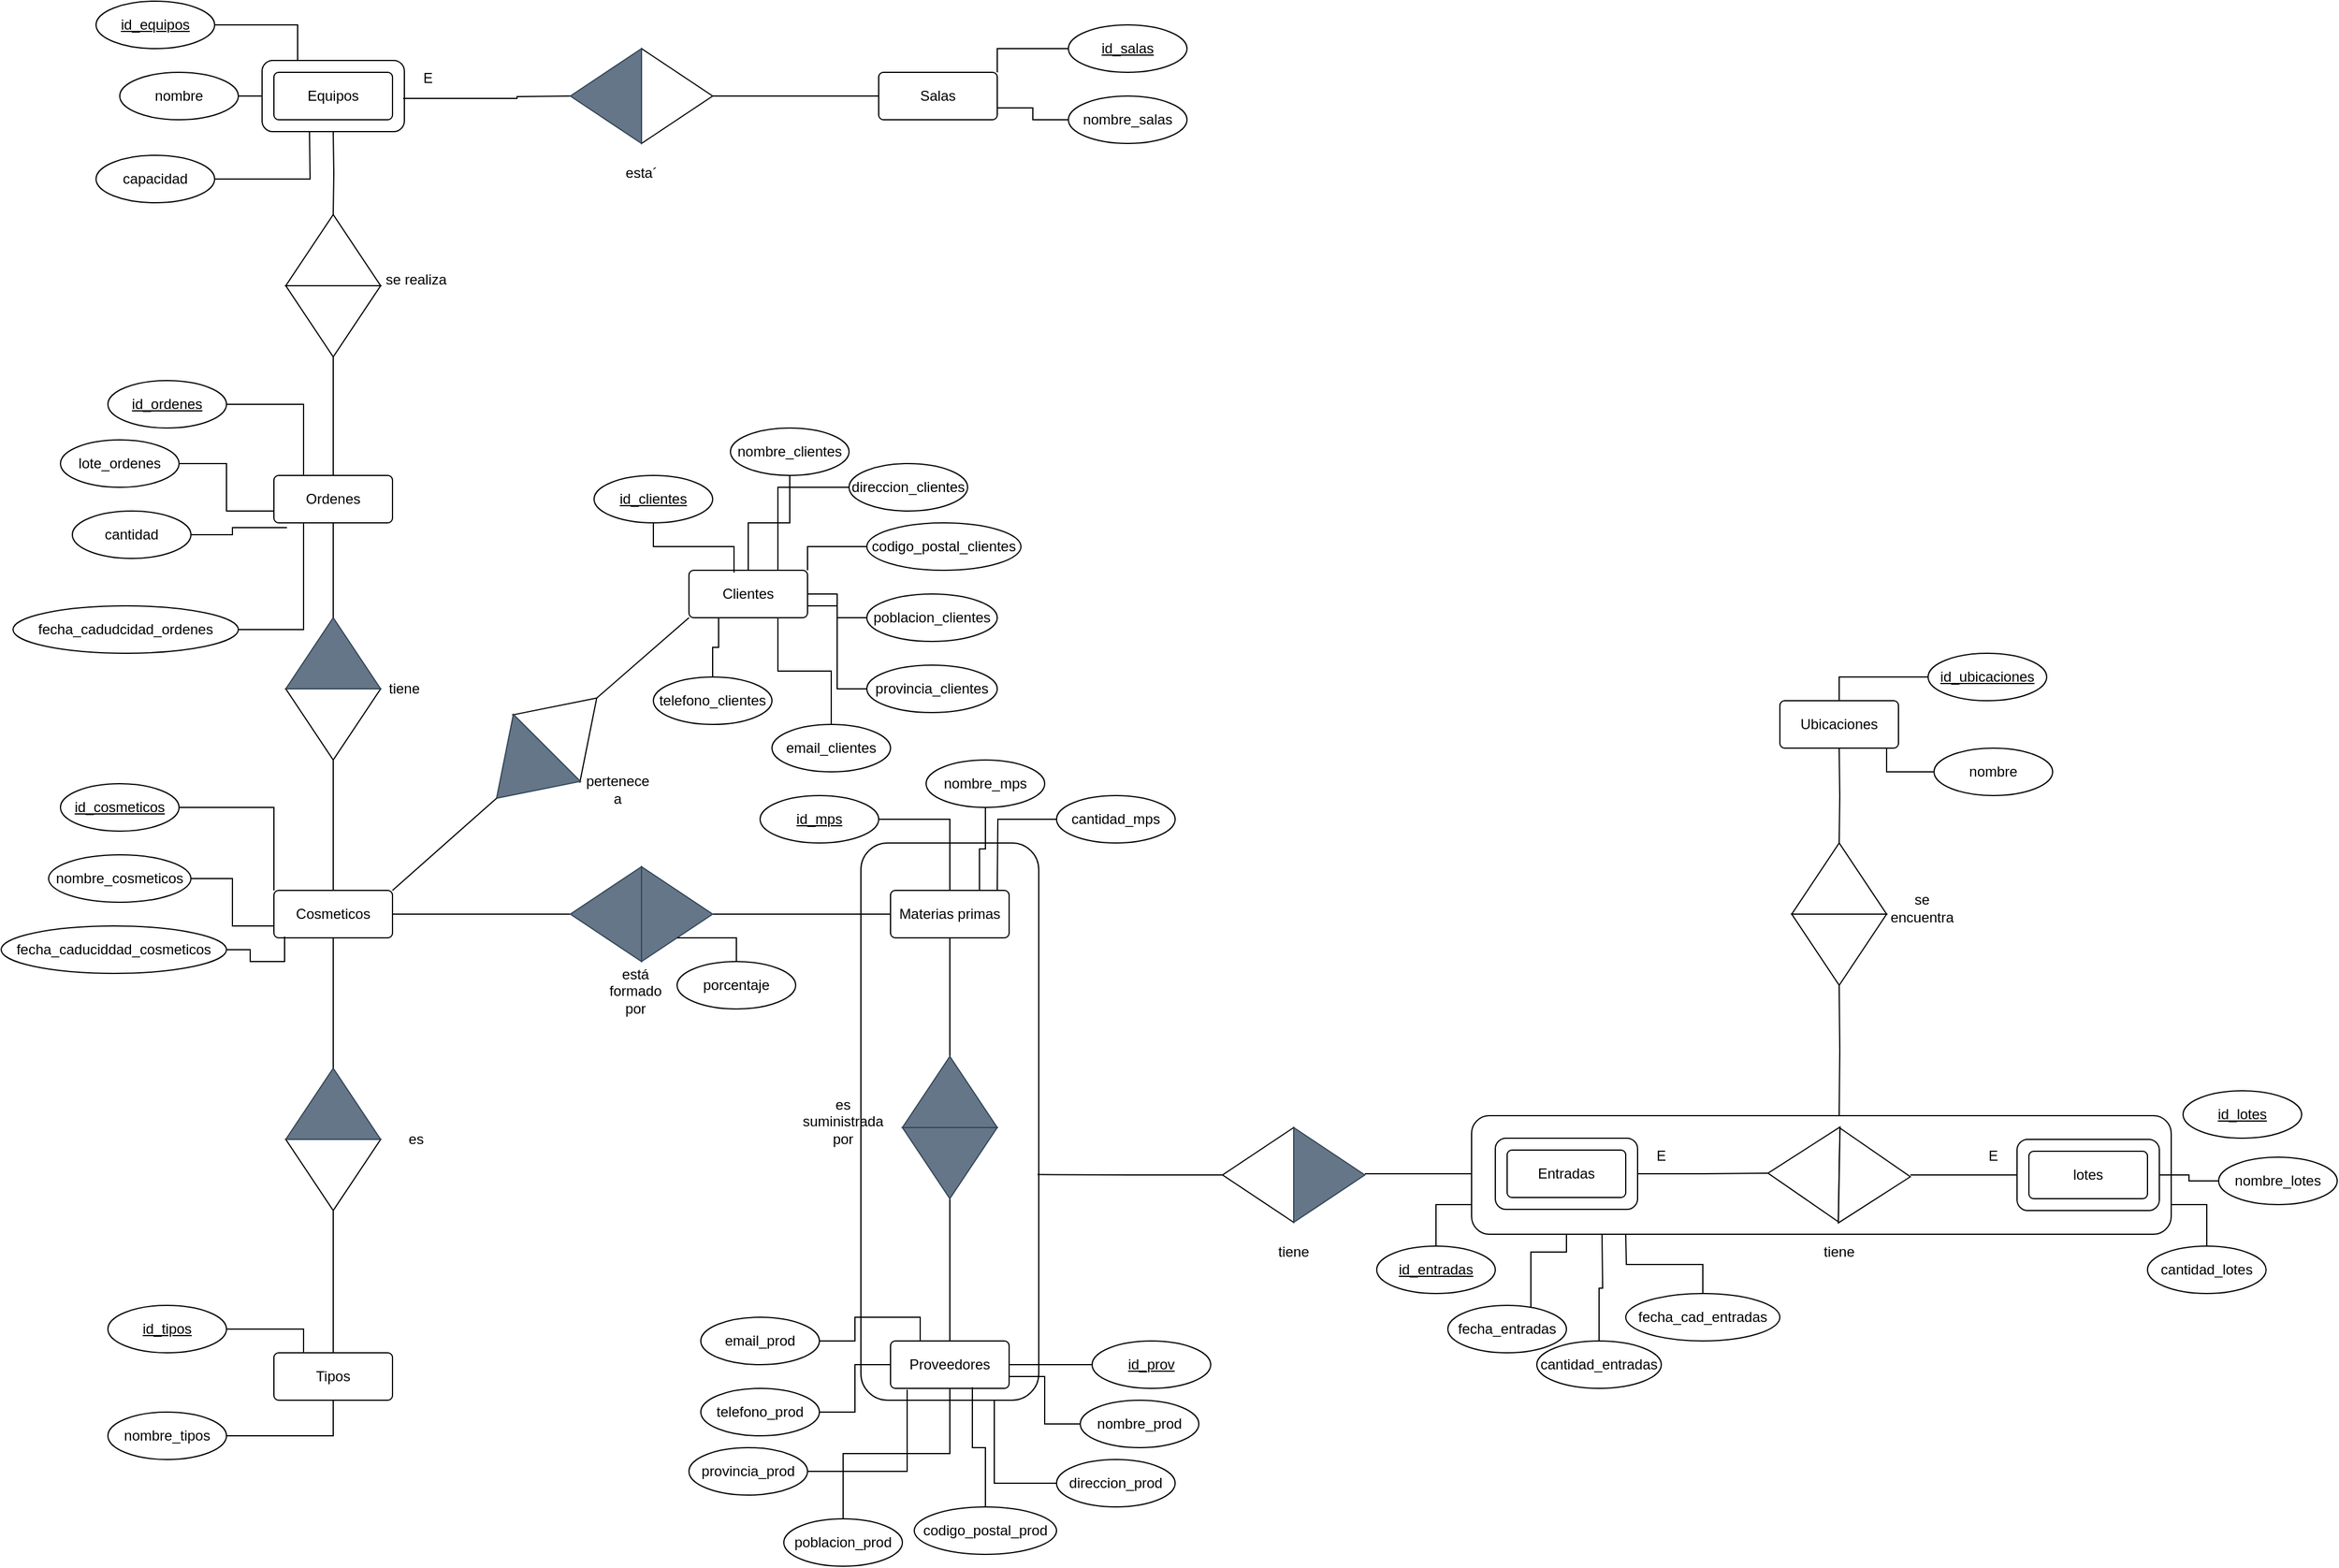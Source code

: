<mxfile version="24.7.17">
  <diagram id="R2lEEEUBdFMjLlhIrx00" name="Page-1">
    <mxGraphModel dx="2284" dy="885" grid="1" gridSize="10" guides="1" tooltips="1" connect="1" arrows="1" fold="1" page="1" pageScale="1" pageWidth="850" pageHeight="1100" math="0" shadow="0" extFonts="Permanent Marker^https://fonts.googleapis.com/css?family=Permanent+Marker">
      <root>
        <mxCell id="0" />
        <mxCell id="1" parent="0" />
        <mxCell id="3ugySKWVARxXquZ21m44-2" value="" style="rounded=1;whiteSpace=wrap;html=1;" vertex="1" parent="1">
          <mxGeometry x="1050" y="1650" width="590" height="100" as="geometry" />
        </mxCell>
        <mxCell id="kesevLrJEvGwYO-2a7wi-2" value="" style="rounded=1;whiteSpace=wrap;html=1;" parent="1" vertex="1">
          <mxGeometry x="1510" y="1670" width="120" height="60" as="geometry" />
        </mxCell>
        <mxCell id="kesevLrJEvGwYO-2a7wi-1" value="" style="rounded=1;whiteSpace=wrap;html=1;" parent="1" vertex="1">
          <mxGeometry x="1070" y="1669" width="120" height="60" as="geometry" />
        </mxCell>
        <mxCell id="6hhmFjWz-99Jrrq4Zya4-2" value="" style="rounded=1;whiteSpace=wrap;html=1;" parent="1" vertex="1">
          <mxGeometry x="30" y="760" width="120" height="60" as="geometry" />
        </mxCell>
        <mxCell id="2BBWS6zxAbQjIf1ggg0--36" value="" style="rounded=1;whiteSpace=wrap;html=1;rotation=90;" parent="1" vertex="1">
          <mxGeometry x="375" y="1580" width="470" height="150" as="geometry" />
        </mxCell>
        <mxCell id="GkTLFh9MGfN7TxAeOnmk-27" style="edgeStyle=orthogonalEdgeStyle;rounded=0;orthogonalLoop=1;jettySize=auto;html=1;entryX=1;entryY=0.5;entryDx=0;entryDy=0;endArrow=none;endFill=0;" parent="1" source="GkTLFh9MGfN7TxAeOnmk-2" target="GkTLFh9MGfN7TxAeOnmk-26" edge="1">
          <mxGeometry relative="1" as="geometry" />
        </mxCell>
        <mxCell id="2BBWS6zxAbQjIf1ggg0--40" value="" style="edgeStyle=orthogonalEdgeStyle;rounded=0;orthogonalLoop=1;jettySize=auto;html=1;entryX=1;entryY=0.5;entryDx=0;entryDy=0;endArrow=none;endFill=0;" parent="1" source="GkTLFh9MGfN7TxAeOnmk-2" target="GkTLFh9MGfN7TxAeOnmk-7" edge="1">
          <mxGeometry relative="1" as="geometry">
            <mxPoint x="480" y="1480" as="targetPoint" />
          </mxGeometry>
        </mxCell>
        <mxCell id="GkTLFh9MGfN7TxAeOnmk-2" value="Materias primas" style="rounded=1;arcSize=10;whiteSpace=wrap;html=1;align=center;" parent="1" vertex="1">
          <mxGeometry x="560" y="1460" width="100" height="40" as="geometry" />
        </mxCell>
        <mxCell id="GkTLFh9MGfN7TxAeOnmk-17" style="edgeStyle=orthogonalEdgeStyle;rounded=0;orthogonalLoop=1;jettySize=auto;html=1;endArrow=none;endFill=0;" parent="1" source="GkTLFh9MGfN7TxAeOnmk-3" edge="1">
          <mxGeometry relative="1" as="geometry">
            <mxPoint x="290" y="1480" as="targetPoint" />
          </mxGeometry>
        </mxCell>
        <mxCell id="GkTLFh9MGfN7TxAeOnmk-49" value="" style="edgeStyle=orthogonalEdgeStyle;rounded=0;orthogonalLoop=1;jettySize=auto;html=1;endArrow=none;endFill=0;" parent="1" source="GkTLFh9MGfN7TxAeOnmk-3" target="GkTLFh9MGfN7TxAeOnmk-45" edge="1">
          <mxGeometry relative="1" as="geometry" />
        </mxCell>
        <mxCell id="GkTLFh9MGfN7TxAeOnmk-3" value="Cosmeticos" style="rounded=1;arcSize=10;whiteSpace=wrap;html=1;align=center;" parent="1" vertex="1">
          <mxGeometry x="40" y="1460" width="100" height="40" as="geometry" />
        </mxCell>
        <mxCell id="GkTLFh9MGfN7TxAeOnmk-6" value="Tipos" style="rounded=1;arcSize=10;whiteSpace=wrap;html=1;align=center;" parent="1" vertex="1">
          <mxGeometry x="40" y="1850" width="100" height="40" as="geometry" />
        </mxCell>
        <mxCell id="GkTLFh9MGfN7TxAeOnmk-9" value="" style="group" parent="1" vertex="1" connectable="0">
          <mxGeometry x="290" y="1440" width="120" height="80" as="geometry" />
        </mxCell>
        <mxCell id="GkTLFh9MGfN7TxAeOnmk-7" value="" style="triangle;whiteSpace=wrap;html=1;fillColor=#647687;strokeColor=#314354;fontColor=#ffffff;" parent="GkTLFh9MGfN7TxAeOnmk-9" vertex="1">
          <mxGeometry x="60" width="60" height="80" as="geometry" />
        </mxCell>
        <mxCell id="GkTLFh9MGfN7TxAeOnmk-8" value="" style="triangle;whiteSpace=wrap;html=1;rotation=-180;fillColor=#647687;strokeColor=#314354;fontColor=#ffffff;" parent="GkTLFh9MGfN7TxAeOnmk-9" vertex="1">
          <mxGeometry width="60" height="80" as="geometry" />
        </mxCell>
        <mxCell id="GkTLFh9MGfN7TxAeOnmk-11" value="" style="group;rotation=90;" parent="1" vertex="1" connectable="0">
          <mxGeometry x="30" y="1630" width="120" height="80" as="geometry" />
        </mxCell>
        <mxCell id="GkTLFh9MGfN7TxAeOnmk-12" value="" style="triangle;whiteSpace=wrap;html=1;rotation=90;" parent="GkTLFh9MGfN7TxAeOnmk-11" vertex="1">
          <mxGeometry x="30" y="30" width="60" height="80" as="geometry" />
        </mxCell>
        <mxCell id="GkTLFh9MGfN7TxAeOnmk-13" value="" style="triangle;whiteSpace=wrap;html=1;rotation=-90;fillColor=#647687;fontColor=#ffffff;strokeColor=#314354;" parent="GkTLFh9MGfN7TxAeOnmk-11" vertex="1">
          <mxGeometry x="30" y="-30" width="60" height="80" as="geometry" />
        </mxCell>
        <mxCell id="GkTLFh9MGfN7TxAeOnmk-15" style="edgeStyle=orthogonalEdgeStyle;rounded=0;orthogonalLoop=1;jettySize=auto;html=1;entryX=0.5;entryY=0;entryDx=0;entryDy=0;endArrow=none;endFill=0;" parent="1" source="GkTLFh9MGfN7TxAeOnmk-12" target="GkTLFh9MGfN7TxAeOnmk-6" edge="1">
          <mxGeometry relative="1" as="geometry" />
        </mxCell>
        <mxCell id="GkTLFh9MGfN7TxAeOnmk-16" style="edgeStyle=orthogonalEdgeStyle;rounded=0;orthogonalLoop=1;jettySize=auto;html=1;entryX=0.5;entryY=1;entryDx=0;entryDy=0;endArrow=none;endFill=0;" parent="1" source="GkTLFh9MGfN7TxAeOnmk-13" target="GkTLFh9MGfN7TxAeOnmk-3" edge="1">
          <mxGeometry relative="1" as="geometry" />
        </mxCell>
        <mxCell id="6hhmFjWz-99Jrrq4Zya4-8" style="edgeStyle=orthogonalEdgeStyle;rounded=0;orthogonalLoop=1;jettySize=auto;html=1;entryX=0.5;entryY=1;entryDx=0;entryDy=0;endArrow=none;endFill=0;" parent="1" source="GkTLFh9MGfN7TxAeOnmk-19" target="GkTLFh9MGfN7TxAeOnmk-7" edge="1">
          <mxGeometry relative="1" as="geometry" />
        </mxCell>
        <mxCell id="GkTLFh9MGfN7TxAeOnmk-19" value="porcentaje" style="ellipse;whiteSpace=wrap;html=1;align=center;fontStyle=0;" parent="1" vertex="1">
          <mxGeometry x="380" y="1520" width="100" height="40" as="geometry" />
        </mxCell>
        <mxCell id="GkTLFh9MGfN7TxAeOnmk-28" style="edgeStyle=orthogonalEdgeStyle;rounded=0;orthogonalLoop=1;jettySize=auto;html=1;endArrow=none;endFill=0;" parent="1" source="GkTLFh9MGfN7TxAeOnmk-23" edge="1">
          <mxGeometry relative="1" as="geometry">
            <mxPoint x="610" y="1720" as="targetPoint" />
          </mxGeometry>
        </mxCell>
        <mxCell id="GkTLFh9MGfN7TxAeOnmk-23" value="Proveedores" style="rounded=1;arcSize=10;whiteSpace=wrap;html=1;align=center;" parent="1" vertex="1">
          <mxGeometry x="560" y="1840" width="100" height="40" as="geometry" />
        </mxCell>
        <mxCell id="GkTLFh9MGfN7TxAeOnmk-24" value="" style="group;rotation=90;" parent="1" vertex="1" connectable="0">
          <mxGeometry x="550" y="1620" width="140" height="80" as="geometry" />
        </mxCell>
        <mxCell id="GkTLFh9MGfN7TxAeOnmk-25" value="" style="triangle;whiteSpace=wrap;html=1;rotation=90;fillColor=#647687;fontColor=#ffffff;strokeColor=#314354;" parent="GkTLFh9MGfN7TxAeOnmk-24" vertex="1">
          <mxGeometry x="30" y="30" width="60" height="80" as="geometry" />
        </mxCell>
        <mxCell id="GkTLFh9MGfN7TxAeOnmk-26" value="" style="triangle;whiteSpace=wrap;html=1;rotation=-90;fillColor=#647687;fontColor=#ffffff;strokeColor=#314354;" parent="GkTLFh9MGfN7TxAeOnmk-24" vertex="1">
          <mxGeometry x="30" y="-30" width="60" height="80" as="geometry" />
        </mxCell>
        <mxCell id="GkTLFh9MGfN7TxAeOnmk-44" value="" style="group;rotation=90;" parent="1" vertex="1" connectable="0">
          <mxGeometry x="30" y="1250" width="120" height="80" as="geometry" />
        </mxCell>
        <mxCell id="GkTLFh9MGfN7TxAeOnmk-45" value="" style="triangle;whiteSpace=wrap;html=1;rotation=90;" parent="GkTLFh9MGfN7TxAeOnmk-44" vertex="1">
          <mxGeometry x="30" y="30" width="60" height="80" as="geometry" />
        </mxCell>
        <mxCell id="GkTLFh9MGfN7TxAeOnmk-46" value="" style="triangle;whiteSpace=wrap;html=1;rotation=-90;fillColor=#647687;strokeColor=#314354;fontColor=#ffffff;" parent="GkTLFh9MGfN7TxAeOnmk-44" vertex="1">
          <mxGeometry x="30" y="-30" width="60" height="80" as="geometry" />
        </mxCell>
        <mxCell id="GkTLFh9MGfN7TxAeOnmk-47" value="" style="edgeStyle=orthogonalEdgeStyle;rounded=0;orthogonalLoop=1;jettySize=auto;html=1;endArrow=none;endFill=0;" parent="1" source="GkTLFh9MGfN7TxAeOnmk-48" target="GkTLFh9MGfN7TxAeOnmk-46" edge="1">
          <mxGeometry relative="1" as="geometry" />
        </mxCell>
        <mxCell id="GkTLFh9MGfN7TxAeOnmk-60" value="" style="edgeStyle=orthogonalEdgeStyle;rounded=0;orthogonalLoop=1;jettySize=auto;html=1;endArrow=none;endFill=0;" parent="1" source="GkTLFh9MGfN7TxAeOnmk-48" target="GkTLFh9MGfN7TxAeOnmk-56" edge="1">
          <mxGeometry relative="1" as="geometry" />
        </mxCell>
        <mxCell id="GkTLFh9MGfN7TxAeOnmk-48" value="Ordenes" style="rounded=1;arcSize=10;whiteSpace=wrap;html=1;align=center;" parent="1" vertex="1">
          <mxGeometry x="40" y="1110" width="100" height="40" as="geometry" />
        </mxCell>
        <mxCell id="GkTLFh9MGfN7TxAeOnmk-55" value="" style="group;rotation=90;" parent="1" vertex="1" connectable="0">
          <mxGeometry x="30" y="910" width="120" height="80" as="geometry" />
        </mxCell>
        <mxCell id="GkTLFh9MGfN7TxAeOnmk-56" value="" style="triangle;whiteSpace=wrap;html=1;rotation=90;" parent="GkTLFh9MGfN7TxAeOnmk-55" vertex="1">
          <mxGeometry x="30" y="30" width="60" height="80" as="geometry" />
        </mxCell>
        <mxCell id="GkTLFh9MGfN7TxAeOnmk-57" value="" style="triangle;whiteSpace=wrap;html=1;rotation=-90;" parent="GkTLFh9MGfN7TxAeOnmk-55" vertex="1">
          <mxGeometry x="30" y="-30" width="60" height="80" as="geometry" />
        </mxCell>
        <mxCell id="GkTLFh9MGfN7TxAeOnmk-58" value="" style="edgeStyle=orthogonalEdgeStyle;rounded=0;orthogonalLoop=1;jettySize=auto;html=1;endArrow=none;endFill=0;" parent="1" target="GkTLFh9MGfN7TxAeOnmk-57" edge="1">
          <mxGeometry relative="1" as="geometry">
            <mxPoint x="90" y="820" as="sourcePoint" />
          </mxGeometry>
        </mxCell>
        <mxCell id="GkTLFh9MGfN7TxAeOnmk-59" value="Equipos" style="rounded=1;arcSize=10;whiteSpace=wrap;html=1;align=center;" parent="1" vertex="1">
          <mxGeometry x="40" y="770" width="100" height="40" as="geometry" />
        </mxCell>
        <mxCell id="GkTLFh9MGfN7TxAeOnmk-63" style="edgeStyle=orthogonalEdgeStyle;rounded=0;orthogonalLoop=1;jettySize=auto;html=1;endArrow=none;endFill=0;exitX=0.15;exitY=1.067;exitDx=0;exitDy=0;exitPerimeter=0;" parent="1" source="6hhmFjWz-99Jrrq4Zya4-4" edge="1">
          <mxGeometry relative="1" as="geometry">
            <mxPoint x="290" y="790" as="targetPoint" />
            <mxPoint x="140" y="790" as="sourcePoint" />
          </mxGeometry>
        </mxCell>
        <mxCell id="GkTLFh9MGfN7TxAeOnmk-64" value="" style="group;" parent="1" vertex="1" connectable="0">
          <mxGeometry x="290" y="750" width="120" height="80" as="geometry" />
        </mxCell>
        <mxCell id="GkTLFh9MGfN7TxAeOnmk-65" value="" style="triangle;whiteSpace=wrap;html=1;" parent="GkTLFh9MGfN7TxAeOnmk-64" vertex="1">
          <mxGeometry x="60" width="60" height="80" as="geometry" />
        </mxCell>
        <mxCell id="GkTLFh9MGfN7TxAeOnmk-66" value="" style="triangle;whiteSpace=wrap;html=1;rotation=-180;fillColor=#647687;strokeColor=#314354;fontColor=#ffffff;" parent="GkTLFh9MGfN7TxAeOnmk-64" vertex="1">
          <mxGeometry width="60" height="80" as="geometry" />
        </mxCell>
        <mxCell id="GkTLFh9MGfN7TxAeOnmk-67" style="edgeStyle=orthogonalEdgeStyle;rounded=0;orthogonalLoop=1;jettySize=auto;html=1;entryX=0;entryY=0.5;entryDx=0;entryDy=0;endArrow=none;endFill=0;" parent="1" source="GkTLFh9MGfN7TxAeOnmk-65" edge="1">
          <mxGeometry relative="1" as="geometry">
            <mxPoint x="560" y="790" as="targetPoint" />
          </mxGeometry>
        </mxCell>
        <mxCell id="GkTLFh9MGfN7TxAeOnmk-68" value="Salas" style="rounded=1;arcSize=10;whiteSpace=wrap;html=1;align=center;" parent="1" vertex="1">
          <mxGeometry x="550" y="770" width="100" height="40" as="geometry" />
        </mxCell>
        <mxCell id="fiOfgjRnVxK1CXLO4UrZ-97" style="edgeStyle=orthogonalEdgeStyle;rounded=0;orthogonalLoop=1;jettySize=auto;html=1;entryX=1;entryY=0;entryDx=0;entryDy=0;endArrow=none;endFill=0;" parent="1" source="fiOfgjRnVxK1CXLO4UrZ-2" target="GkTLFh9MGfN7TxAeOnmk-68" edge="1">
          <mxGeometry relative="1" as="geometry" />
        </mxCell>
        <mxCell id="fiOfgjRnVxK1CXLO4UrZ-2" value="id_salas" style="ellipse;whiteSpace=wrap;html=1;align=center;fontStyle=4;" parent="1" vertex="1">
          <mxGeometry x="710" y="730" width="100" height="40" as="geometry" />
        </mxCell>
        <mxCell id="6hhmFjWz-99Jrrq4Zya4-1" style="edgeStyle=orthogonalEdgeStyle;rounded=0;orthogonalLoop=1;jettySize=auto;html=1;entryX=1;entryY=0.75;entryDx=0;entryDy=0;endArrow=none;endFill=0;" parent="1" source="fiOfgjRnVxK1CXLO4UrZ-3" target="GkTLFh9MGfN7TxAeOnmk-68" edge="1">
          <mxGeometry relative="1" as="geometry" />
        </mxCell>
        <mxCell id="fiOfgjRnVxK1CXLO4UrZ-3" value="nombre_salas" style="ellipse;whiteSpace=wrap;html=1;align=center;" parent="1" vertex="1">
          <mxGeometry x="710" y="790" width="100" height="40" as="geometry" />
        </mxCell>
        <mxCell id="fiOfgjRnVxK1CXLO4UrZ-96" style="edgeStyle=orthogonalEdgeStyle;rounded=0;orthogonalLoop=1;jettySize=auto;html=1;entryX=0.25;entryY=0;entryDx=0;entryDy=0;endArrow=none;endFill=0;" parent="1" source="fiOfgjRnVxK1CXLO4UrZ-4" target="6hhmFjWz-99Jrrq4Zya4-2" edge="1">
          <mxGeometry relative="1" as="geometry" />
        </mxCell>
        <mxCell id="fiOfgjRnVxK1CXLO4UrZ-4" value="id_equipos" style="ellipse;whiteSpace=wrap;html=1;align=center;fontStyle=4;" parent="1" vertex="1">
          <mxGeometry x="-110" y="710" width="100" height="40" as="geometry" />
        </mxCell>
        <mxCell id="fiOfgjRnVxK1CXLO4UrZ-95" style="edgeStyle=orthogonalEdgeStyle;rounded=0;orthogonalLoop=1;jettySize=auto;html=1;endArrow=none;endFill=0;" parent="1" source="fiOfgjRnVxK1CXLO4UrZ-5" edge="1">
          <mxGeometry relative="1" as="geometry">
            <mxPoint x="30" y="790" as="targetPoint" />
          </mxGeometry>
        </mxCell>
        <mxCell id="fiOfgjRnVxK1CXLO4UrZ-5" value="nombre" style="ellipse;whiteSpace=wrap;html=1;align=center;" parent="1" vertex="1">
          <mxGeometry x="-90" y="770" width="100" height="40" as="geometry" />
        </mxCell>
        <mxCell id="fiOfgjRnVxK1CXLO4UrZ-6" value="capacidad" style="ellipse;whiteSpace=wrap;html=1;align=center;" parent="1" vertex="1">
          <mxGeometry x="-110" y="840" width="100" height="40" as="geometry" />
        </mxCell>
        <mxCell id="fiOfgjRnVxK1CXLO4UrZ-93" style="edgeStyle=orthogonalEdgeStyle;rounded=0;orthogonalLoop=1;jettySize=auto;html=1;entryX=0.25;entryY=0;entryDx=0;entryDy=0;endArrow=none;endFill=0;" parent="1" source="fiOfgjRnVxK1CXLO4UrZ-9" target="GkTLFh9MGfN7TxAeOnmk-48" edge="1">
          <mxGeometry relative="1" as="geometry" />
        </mxCell>
        <mxCell id="fiOfgjRnVxK1CXLO4UrZ-9" value="id_ordenes" style="ellipse;whiteSpace=wrap;html=1;align=center;fontStyle=4;" parent="1" vertex="1">
          <mxGeometry x="-100" y="1030" width="100" height="40" as="geometry" />
        </mxCell>
        <mxCell id="fiOfgjRnVxK1CXLO4UrZ-92" style="edgeStyle=orthogonalEdgeStyle;rounded=0;orthogonalLoop=1;jettySize=auto;html=1;entryX=0;entryY=0.75;entryDx=0;entryDy=0;endArrow=none;endFill=0;" parent="1" source="fiOfgjRnVxK1CXLO4UrZ-10" target="GkTLFh9MGfN7TxAeOnmk-48" edge="1">
          <mxGeometry relative="1" as="geometry" />
        </mxCell>
        <mxCell id="fiOfgjRnVxK1CXLO4UrZ-10" value="lote_ordenes" style="ellipse;whiteSpace=wrap;html=1;align=center;" parent="1" vertex="1">
          <mxGeometry x="-140" y="1080" width="100" height="40" as="geometry" />
        </mxCell>
        <mxCell id="fiOfgjRnVxK1CXLO4UrZ-11" value="cantidad" style="ellipse;whiteSpace=wrap;html=1;align=center;" parent="1" vertex="1">
          <mxGeometry x="-130" y="1140" width="100" height="40" as="geometry" />
        </mxCell>
        <mxCell id="fiOfgjRnVxK1CXLO4UrZ-90" style="edgeStyle=orthogonalEdgeStyle;rounded=0;orthogonalLoop=1;jettySize=auto;html=1;entryX=0.25;entryY=1;entryDx=0;entryDy=0;endArrow=none;endFill=0;" parent="1" source="fiOfgjRnVxK1CXLO4UrZ-12" target="GkTLFh9MGfN7TxAeOnmk-48" edge="1">
          <mxGeometry relative="1" as="geometry" />
        </mxCell>
        <mxCell id="fiOfgjRnVxK1CXLO4UrZ-12" value="fecha_cadudcidad_ordenes" style="ellipse;whiteSpace=wrap;html=1;align=center;" parent="1" vertex="1">
          <mxGeometry x="-180" y="1220" width="190" height="40" as="geometry" />
        </mxCell>
        <mxCell id="fiOfgjRnVxK1CXLO4UrZ-38" style="edgeStyle=orthogonalEdgeStyle;rounded=0;orthogonalLoop=1;jettySize=auto;html=1;entryX=0;entryY=0;entryDx=0;entryDy=0;endArrow=none;endFill=0;" parent="1" source="fiOfgjRnVxK1CXLO4UrZ-13" target="GkTLFh9MGfN7TxAeOnmk-3" edge="1">
          <mxGeometry relative="1" as="geometry" />
        </mxCell>
        <mxCell id="fiOfgjRnVxK1CXLO4UrZ-13" value="id_cosmeticos" style="ellipse;whiteSpace=wrap;html=1;align=center;fontStyle=4;" parent="1" vertex="1">
          <mxGeometry x="-140" y="1370" width="100" height="40" as="geometry" />
        </mxCell>
        <mxCell id="fiOfgjRnVxK1CXLO4UrZ-37" style="edgeStyle=orthogonalEdgeStyle;rounded=0;orthogonalLoop=1;jettySize=auto;html=1;entryX=0;entryY=0.75;entryDx=0;entryDy=0;endArrow=none;endFill=0;" parent="1" source="fiOfgjRnVxK1CXLO4UrZ-14" target="GkTLFh9MGfN7TxAeOnmk-3" edge="1">
          <mxGeometry relative="1" as="geometry" />
        </mxCell>
        <mxCell id="fiOfgjRnVxK1CXLO4UrZ-14" value="nombre_cosmeticos" style="ellipse;whiteSpace=wrap;html=1;align=center;" parent="1" vertex="1">
          <mxGeometry x="-150" y="1430" width="120" height="40" as="geometry" />
        </mxCell>
        <mxCell id="fiOfgjRnVxK1CXLO4UrZ-15" value="fecha_caduciddad_cosmeticos" style="ellipse;whiteSpace=wrap;html=1;align=center;" parent="1" vertex="1">
          <mxGeometry x="-190" y="1490" width="190" height="40" as="geometry" />
        </mxCell>
        <mxCell id="fiOfgjRnVxK1CXLO4UrZ-44" style="edgeStyle=orthogonalEdgeStyle;rounded=0;orthogonalLoop=1;jettySize=auto;html=1;entryX=0.25;entryY=0;entryDx=0;entryDy=0;endArrow=none;endFill=0;" parent="1" source="fiOfgjRnVxK1CXLO4UrZ-17" target="GkTLFh9MGfN7TxAeOnmk-6" edge="1">
          <mxGeometry relative="1" as="geometry" />
        </mxCell>
        <mxCell id="fiOfgjRnVxK1CXLO4UrZ-17" value="id_tipos" style="ellipse;whiteSpace=wrap;html=1;align=center;fontStyle=4;" parent="1" vertex="1">
          <mxGeometry x="-100" y="1810" width="100" height="40" as="geometry" />
        </mxCell>
        <mxCell id="fiOfgjRnVxK1CXLO4UrZ-43" style="edgeStyle=orthogonalEdgeStyle;rounded=0;orthogonalLoop=1;jettySize=auto;html=1;entryX=0.5;entryY=1;entryDx=0;entryDy=0;endArrow=none;endFill=0;" parent="1" source="fiOfgjRnVxK1CXLO4UrZ-18" target="GkTLFh9MGfN7TxAeOnmk-6" edge="1">
          <mxGeometry relative="1" as="geometry" />
        </mxCell>
        <mxCell id="fiOfgjRnVxK1CXLO4UrZ-18" value="nombre_tipos" style="ellipse;whiteSpace=wrap;html=1;align=center;" parent="1" vertex="1">
          <mxGeometry x="-100" y="1900" width="100" height="40" as="geometry" />
        </mxCell>
        <mxCell id="fiOfgjRnVxK1CXLO4UrZ-19" value="Clientes" style="rounded=1;arcSize=10;whiteSpace=wrap;html=1;align=center;" parent="1" vertex="1">
          <mxGeometry x="390" y="1190" width="100" height="40" as="geometry" />
        </mxCell>
        <mxCell id="fiOfgjRnVxK1CXLO4UrZ-20" value="" style="group;rotation=-45;" parent="1" vertex="1" connectable="0">
          <mxGeometry x="210" y="1300" width="120" height="80" as="geometry" />
        </mxCell>
        <mxCell id="fiOfgjRnVxK1CXLO4UrZ-21" value="" style="triangle;whiteSpace=wrap;html=1;rotation=-45;" parent="fiOfgjRnVxK1CXLO4UrZ-20" vertex="1">
          <mxGeometry x="51" y="-21" width="60" height="80" as="geometry" />
        </mxCell>
        <mxCell id="fiOfgjRnVxK1CXLO4UrZ-22" value="" style="triangle;whiteSpace=wrap;html=1;rotation=-225;fillColor=#647687;fontColor=#ffffff;strokeColor=#314354;" parent="fiOfgjRnVxK1CXLO4UrZ-20" vertex="1">
          <mxGeometry x="9" y="21" width="60" height="80" as="geometry" />
        </mxCell>
        <mxCell id="fiOfgjRnVxK1CXLO4UrZ-24" value="" style="endArrow=none;html=1;rounded=0;entryX=1;entryY=0.5;entryDx=0;entryDy=0;" parent="1" target="fiOfgjRnVxK1CXLO4UrZ-22" edge="1">
          <mxGeometry width="50" height="50" relative="1" as="geometry">
            <mxPoint x="140" y="1460" as="sourcePoint" />
            <mxPoint x="190" y="1410" as="targetPoint" />
          </mxGeometry>
        </mxCell>
        <mxCell id="fiOfgjRnVxK1CXLO4UrZ-25" value="" style="endArrow=none;html=1;rounded=0;endSize=7;startSize=7;entryX=0;entryY=1;entryDx=0;entryDy=0;exitX=1;exitY=0.5;exitDx=0;exitDy=0;" parent="1" source="fiOfgjRnVxK1CXLO4UrZ-21" target="fiOfgjRnVxK1CXLO4UrZ-19" edge="1">
          <mxGeometry width="50" height="50" relative="1" as="geometry">
            <mxPoint x="290" y="1320" as="sourcePoint" />
            <mxPoint x="350" y="1260" as="targetPoint" />
          </mxGeometry>
        </mxCell>
        <mxCell id="fiOfgjRnVxK1CXLO4UrZ-26" value="id_clientes" style="ellipse;whiteSpace=wrap;html=1;align=center;fontStyle=4;" parent="1" vertex="1">
          <mxGeometry x="310" y="1110" width="100" height="40" as="geometry" />
        </mxCell>
        <mxCell id="fiOfgjRnVxK1CXLO4UrZ-88" style="edgeStyle=orthogonalEdgeStyle;rounded=0;orthogonalLoop=1;jettySize=auto;html=1;entryX=0.5;entryY=0;entryDx=0;entryDy=0;endArrow=none;endFill=0;" parent="1" source="fiOfgjRnVxK1CXLO4UrZ-27" target="fiOfgjRnVxK1CXLO4UrZ-19" edge="1">
          <mxGeometry relative="1" as="geometry" />
        </mxCell>
        <mxCell id="fiOfgjRnVxK1CXLO4UrZ-27" value="nombre_clientes" style="ellipse;whiteSpace=wrap;html=1;align=center;" parent="1" vertex="1">
          <mxGeometry x="425" y="1070" width="100" height="40" as="geometry" />
        </mxCell>
        <mxCell id="fiOfgjRnVxK1CXLO4UrZ-87" style="edgeStyle=orthogonalEdgeStyle;rounded=0;orthogonalLoop=1;jettySize=auto;html=1;entryX=0.75;entryY=0;entryDx=0;entryDy=0;endArrow=none;endFill=0;" parent="1" source="fiOfgjRnVxK1CXLO4UrZ-28" target="fiOfgjRnVxK1CXLO4UrZ-19" edge="1">
          <mxGeometry relative="1" as="geometry" />
        </mxCell>
        <mxCell id="fiOfgjRnVxK1CXLO4UrZ-28" value="direccion_clientes" style="ellipse;whiteSpace=wrap;html=1;align=center;" parent="1" vertex="1">
          <mxGeometry x="525" y="1100" width="100" height="40" as="geometry" />
        </mxCell>
        <mxCell id="fiOfgjRnVxK1CXLO4UrZ-86" style="edgeStyle=orthogonalEdgeStyle;rounded=0;orthogonalLoop=1;jettySize=auto;html=1;entryX=1;entryY=0;entryDx=0;entryDy=0;endArrow=none;endFill=0;" parent="1" source="fiOfgjRnVxK1CXLO4UrZ-29" target="fiOfgjRnVxK1CXLO4UrZ-19" edge="1">
          <mxGeometry relative="1" as="geometry" />
        </mxCell>
        <mxCell id="fiOfgjRnVxK1CXLO4UrZ-29" value="codigo_postal_clientes" style="ellipse;whiteSpace=wrap;html=1;align=center;" parent="1" vertex="1">
          <mxGeometry x="540" y="1150" width="130" height="40" as="geometry" />
        </mxCell>
        <mxCell id="fiOfgjRnVxK1CXLO4UrZ-85" style="edgeStyle=orthogonalEdgeStyle;rounded=0;orthogonalLoop=1;jettySize=auto;html=1;endArrow=none;endFill=0;" parent="1" source="fiOfgjRnVxK1CXLO4UrZ-30" target="fiOfgjRnVxK1CXLO4UrZ-19" edge="1">
          <mxGeometry relative="1" as="geometry" />
        </mxCell>
        <mxCell id="fiOfgjRnVxK1CXLO4UrZ-30" value="poblacion_clientes" style="ellipse;whiteSpace=wrap;html=1;align=center;" parent="1" vertex="1">
          <mxGeometry x="540" y="1210" width="110" height="40" as="geometry" />
        </mxCell>
        <mxCell id="fiOfgjRnVxK1CXLO4UrZ-84" style="edgeStyle=orthogonalEdgeStyle;rounded=0;orthogonalLoop=1;jettySize=auto;html=1;entryX=1;entryY=0.75;entryDx=0;entryDy=0;endArrow=none;endFill=0;" parent="1" source="fiOfgjRnVxK1CXLO4UrZ-31" target="fiOfgjRnVxK1CXLO4UrZ-19" edge="1">
          <mxGeometry relative="1" as="geometry" />
        </mxCell>
        <mxCell id="fiOfgjRnVxK1CXLO4UrZ-31" value="provincia_clientes" style="ellipse;whiteSpace=wrap;html=1;align=center;" parent="1" vertex="1">
          <mxGeometry x="540" y="1270" width="110" height="40" as="geometry" />
        </mxCell>
        <mxCell id="fiOfgjRnVxK1CXLO4UrZ-83" style="edgeStyle=orthogonalEdgeStyle;rounded=0;orthogonalLoop=1;jettySize=auto;html=1;entryX=0.75;entryY=1;entryDx=0;entryDy=0;endArrow=none;endFill=0;" parent="1" source="fiOfgjRnVxK1CXLO4UrZ-32" target="fiOfgjRnVxK1CXLO4UrZ-19" edge="1">
          <mxGeometry relative="1" as="geometry" />
        </mxCell>
        <mxCell id="fiOfgjRnVxK1CXLO4UrZ-32" value="email_clientes" style="ellipse;whiteSpace=wrap;html=1;align=center;" parent="1" vertex="1">
          <mxGeometry x="460" y="1320" width="100" height="40" as="geometry" />
        </mxCell>
        <mxCell id="fiOfgjRnVxK1CXLO4UrZ-82" style="edgeStyle=orthogonalEdgeStyle;rounded=0;orthogonalLoop=1;jettySize=auto;html=1;entryX=0.25;entryY=1;entryDx=0;entryDy=0;endArrow=none;endFill=0;" parent="1" source="fiOfgjRnVxK1CXLO4UrZ-33" target="fiOfgjRnVxK1CXLO4UrZ-19" edge="1">
          <mxGeometry relative="1" as="geometry" />
        </mxCell>
        <mxCell id="fiOfgjRnVxK1CXLO4UrZ-33" value="telefono_clientes" style="ellipse;whiteSpace=wrap;html=1;align=center;" parent="1" vertex="1">
          <mxGeometry x="360" y="1280" width="100" height="40" as="geometry" />
        </mxCell>
        <mxCell id="fiOfgjRnVxK1CXLO4UrZ-36" style="edgeStyle=orthogonalEdgeStyle;rounded=0;orthogonalLoop=1;jettySize=auto;html=1;entryX=0.09;entryY=0.975;entryDx=0;entryDy=0;entryPerimeter=0;endArrow=none;endFill=0;" parent="1" source="fiOfgjRnVxK1CXLO4UrZ-15" target="GkTLFh9MGfN7TxAeOnmk-3" edge="1">
          <mxGeometry relative="1" as="geometry" />
        </mxCell>
        <mxCell id="fiOfgjRnVxK1CXLO4UrZ-79" style="edgeStyle=orthogonalEdgeStyle;rounded=0;orthogonalLoop=1;jettySize=auto;html=1;endArrow=none;endFill=0;" parent="1" source="fiOfgjRnVxK1CXLO4UrZ-45" target="GkTLFh9MGfN7TxAeOnmk-2" edge="1">
          <mxGeometry relative="1" as="geometry" />
        </mxCell>
        <mxCell id="fiOfgjRnVxK1CXLO4UrZ-45" value="id_mps" style="ellipse;whiteSpace=wrap;html=1;align=center;fontStyle=4;" parent="1" vertex="1">
          <mxGeometry x="450" y="1380" width="100" height="40" as="geometry" />
        </mxCell>
        <mxCell id="fiOfgjRnVxK1CXLO4UrZ-80" style="edgeStyle=orthogonalEdgeStyle;rounded=0;orthogonalLoop=1;jettySize=auto;html=1;entryX=0.75;entryY=0;entryDx=0;entryDy=0;endArrow=none;endFill=0;" parent="1" source="fiOfgjRnVxK1CXLO4UrZ-46" target="GkTLFh9MGfN7TxAeOnmk-2" edge="1">
          <mxGeometry relative="1" as="geometry" />
        </mxCell>
        <mxCell id="fiOfgjRnVxK1CXLO4UrZ-46" value="nombre_mps" style="ellipse;whiteSpace=wrap;html=1;align=center;" parent="1" vertex="1">
          <mxGeometry x="590" y="1350" width="100" height="40" as="geometry" />
        </mxCell>
        <mxCell id="fiOfgjRnVxK1CXLO4UrZ-81" style="edgeStyle=orthogonalEdgeStyle;rounded=0;orthogonalLoop=1;jettySize=auto;html=1;endArrow=none;endFill=0;" parent="1" source="fiOfgjRnVxK1CXLO4UrZ-47" edge="1">
          <mxGeometry relative="1" as="geometry">
            <mxPoint x="650" y="1460" as="targetPoint" />
          </mxGeometry>
        </mxCell>
        <mxCell id="fiOfgjRnVxK1CXLO4UrZ-47" value="cantidad_mps" style="ellipse;whiteSpace=wrap;html=1;align=center;" parent="1" vertex="1">
          <mxGeometry x="700" y="1380" width="100" height="40" as="geometry" />
        </mxCell>
        <mxCell id="fiOfgjRnVxK1CXLO4UrZ-70" style="edgeStyle=orthogonalEdgeStyle;rounded=0;orthogonalLoop=1;jettySize=auto;html=1;endArrow=none;endFill=0;" parent="1" source="fiOfgjRnVxK1CXLO4UrZ-55" target="GkTLFh9MGfN7TxAeOnmk-23" edge="1">
          <mxGeometry relative="1" as="geometry" />
        </mxCell>
        <mxCell id="fiOfgjRnVxK1CXLO4UrZ-55" value="id_prov" style="ellipse;whiteSpace=wrap;html=1;align=center;fontStyle=4;" parent="1" vertex="1">
          <mxGeometry x="730" y="1840" width="100" height="40" as="geometry" />
        </mxCell>
        <mxCell id="fiOfgjRnVxK1CXLO4UrZ-69" style="edgeStyle=orthogonalEdgeStyle;rounded=0;orthogonalLoop=1;jettySize=auto;html=1;entryX=1;entryY=0.75;entryDx=0;entryDy=0;endArrow=none;endFill=0;" parent="1" source="fiOfgjRnVxK1CXLO4UrZ-56" target="GkTLFh9MGfN7TxAeOnmk-23" edge="1">
          <mxGeometry relative="1" as="geometry" />
        </mxCell>
        <mxCell id="fiOfgjRnVxK1CXLO4UrZ-56" value="nombre_prod" style="ellipse;whiteSpace=wrap;html=1;align=center;" parent="1" vertex="1">
          <mxGeometry x="720" y="1890" width="100" height="40" as="geometry" />
        </mxCell>
        <mxCell id="fiOfgjRnVxK1CXLO4UrZ-68" style="edgeStyle=orthogonalEdgeStyle;rounded=0;orthogonalLoop=1;jettySize=auto;html=1;entryX=1;entryY=0.25;entryDx=0;entryDy=0;endArrow=none;endFill=0;" parent="1" source="fiOfgjRnVxK1CXLO4UrZ-57" target="2BBWS6zxAbQjIf1ggg0--36" edge="1">
          <mxGeometry relative="1" as="geometry" />
        </mxCell>
        <mxCell id="fiOfgjRnVxK1CXLO4UrZ-57" value="direccion_prod" style="ellipse;whiteSpace=wrap;html=1;align=center;" parent="1" vertex="1">
          <mxGeometry x="700" y="1940" width="100" height="40" as="geometry" />
        </mxCell>
        <mxCell id="fiOfgjRnVxK1CXLO4UrZ-58" value="codigo_postal_prod" style="ellipse;whiteSpace=wrap;html=1;align=center;" parent="1" vertex="1">
          <mxGeometry x="580" y="1980" width="120" height="40" as="geometry" />
        </mxCell>
        <mxCell id="fiOfgjRnVxK1CXLO4UrZ-66" style="edgeStyle=orthogonalEdgeStyle;rounded=0;orthogonalLoop=1;jettySize=auto;html=1;endArrow=none;endFill=0;" parent="1" source="fiOfgjRnVxK1CXLO4UrZ-59" target="GkTLFh9MGfN7TxAeOnmk-23" edge="1">
          <mxGeometry relative="1" as="geometry" />
        </mxCell>
        <mxCell id="fiOfgjRnVxK1CXLO4UrZ-59" value="poblacion_prod" style="ellipse;whiteSpace=wrap;html=1;align=center;" parent="1" vertex="1">
          <mxGeometry x="470" y="1990" width="100" height="40" as="geometry" />
        </mxCell>
        <mxCell id="fiOfgjRnVxK1CXLO4UrZ-65" style="edgeStyle=orthogonalEdgeStyle;rounded=0;orthogonalLoop=1;jettySize=auto;html=1;entryX=0.14;entryY=1.025;entryDx=0;entryDy=0;entryPerimeter=0;endArrow=none;endFill=0;" parent="1" source="fiOfgjRnVxK1CXLO4UrZ-60" target="GkTLFh9MGfN7TxAeOnmk-23" edge="1">
          <mxGeometry relative="1" as="geometry" />
        </mxCell>
        <mxCell id="fiOfgjRnVxK1CXLO4UrZ-60" value="provincia_prod" style="ellipse;whiteSpace=wrap;html=1;align=center;" parent="1" vertex="1">
          <mxGeometry x="390" y="1930" width="100" height="40" as="geometry" />
        </mxCell>
        <mxCell id="fiOfgjRnVxK1CXLO4UrZ-64" style="edgeStyle=orthogonalEdgeStyle;rounded=0;orthogonalLoop=1;jettySize=auto;html=1;entryX=0;entryY=0.5;entryDx=0;entryDy=0;endArrow=none;endFill=0;" parent="1" source="fiOfgjRnVxK1CXLO4UrZ-61" target="GkTLFh9MGfN7TxAeOnmk-23" edge="1">
          <mxGeometry relative="1" as="geometry" />
        </mxCell>
        <mxCell id="fiOfgjRnVxK1CXLO4UrZ-61" value="telefono_prod" style="ellipse;whiteSpace=wrap;html=1;align=center;" parent="1" vertex="1">
          <mxGeometry x="400" y="1880" width="100" height="40" as="geometry" />
        </mxCell>
        <mxCell id="fiOfgjRnVxK1CXLO4UrZ-63" style="edgeStyle=orthogonalEdgeStyle;rounded=0;orthogonalLoop=1;jettySize=auto;html=1;entryX=0.25;entryY=0;entryDx=0;entryDy=0;endArrow=none;endFill=0;" parent="1" source="fiOfgjRnVxK1CXLO4UrZ-62" target="GkTLFh9MGfN7TxAeOnmk-23" edge="1">
          <mxGeometry relative="1" as="geometry" />
        </mxCell>
        <mxCell id="fiOfgjRnVxK1CXLO4UrZ-62" value="email_prod" style="ellipse;whiteSpace=wrap;html=1;align=center;" parent="1" vertex="1">
          <mxGeometry x="400" y="1820" width="100" height="40" as="geometry" />
        </mxCell>
        <mxCell id="fiOfgjRnVxK1CXLO4UrZ-67" style="edgeStyle=orthogonalEdgeStyle;rounded=0;orthogonalLoop=1;jettySize=auto;html=1;entryX=0.69;entryY=0.975;entryDx=0;entryDy=0;entryPerimeter=0;endArrow=none;endFill=0;" parent="1" source="fiOfgjRnVxK1CXLO4UrZ-58" target="GkTLFh9MGfN7TxAeOnmk-23" edge="1">
          <mxGeometry relative="1" as="geometry" />
        </mxCell>
        <mxCell id="fiOfgjRnVxK1CXLO4UrZ-89" style="edgeStyle=orthogonalEdgeStyle;rounded=0;orthogonalLoop=1;jettySize=auto;html=1;entryX=0.38;entryY=0.05;entryDx=0;entryDy=0;entryPerimeter=0;endArrow=none;endFill=0;" parent="1" source="fiOfgjRnVxK1CXLO4UrZ-26" target="fiOfgjRnVxK1CXLO4UrZ-19" edge="1">
          <mxGeometry relative="1" as="geometry" />
        </mxCell>
        <mxCell id="fiOfgjRnVxK1CXLO4UrZ-91" style="edgeStyle=orthogonalEdgeStyle;rounded=0;orthogonalLoop=1;jettySize=auto;html=1;entryX=0.11;entryY=1.1;entryDx=0;entryDy=0;entryPerimeter=0;endArrow=none;endFill=0;" parent="1" source="fiOfgjRnVxK1CXLO4UrZ-11" target="GkTLFh9MGfN7TxAeOnmk-48" edge="1">
          <mxGeometry relative="1" as="geometry" />
        </mxCell>
        <mxCell id="fiOfgjRnVxK1CXLO4UrZ-94" style="edgeStyle=orthogonalEdgeStyle;rounded=0;orthogonalLoop=1;jettySize=auto;html=1;endArrow=none;endFill=0;" parent="1" source="fiOfgjRnVxK1CXLO4UrZ-6" edge="1">
          <mxGeometry relative="1" as="geometry">
            <mxPoint x="70" y="820" as="targetPoint" />
          </mxGeometry>
        </mxCell>
        <mxCell id="VlfWvaHpxvSy55d5suyJ-2" value="" style="group" parent="1" vertex="1" connectable="0">
          <mxGeometry x="840" y="1660" width="120" height="80" as="geometry" />
        </mxCell>
        <mxCell id="VlfWvaHpxvSy55d5suyJ-4" value="" style="triangle;whiteSpace=wrap;html=1;rotation=-180;" parent="VlfWvaHpxvSy55d5suyJ-2" vertex="1">
          <mxGeometry width="60" height="80" as="geometry" />
        </mxCell>
        <mxCell id="6hhmFjWz-99Jrrq4Zya4-4" value="E" style="text;html=1;align=center;verticalAlign=middle;whiteSpace=wrap;rounded=0;" parent="1" vertex="1">
          <mxGeometry x="140" y="760" width="60" height="30" as="geometry" />
        </mxCell>
        <mxCell id="6hhmFjWz-99Jrrq4Zya4-5" value="esta´" style="text;html=1;align=center;verticalAlign=middle;whiteSpace=wrap;rounded=0;" parent="1" vertex="1">
          <mxGeometry x="320" y="840" width="60" height="30" as="geometry" />
        </mxCell>
        <mxCell id="6hhmFjWz-99Jrrq4Zya4-6" value="se realiza" style="text;html=1;align=center;verticalAlign=middle;whiteSpace=wrap;rounded=0;" parent="1" vertex="1">
          <mxGeometry x="130" y="930" width="60" height="30" as="geometry" />
        </mxCell>
        <mxCell id="6hhmFjWz-99Jrrq4Zya4-7" value="pertenece a" style="text;html=1;align=center;verticalAlign=middle;whiteSpace=wrap;rounded=0;" parent="1" vertex="1">
          <mxGeometry x="300" y="1360" width="60" height="30" as="geometry" />
        </mxCell>
        <mxCell id="6hhmFjWz-99Jrrq4Zya4-9" value="está formado por" style="text;html=1;align=center;verticalAlign=middle;whiteSpace=wrap;rounded=0;" parent="1" vertex="1">
          <mxGeometry x="315" y="1530" width="60" height="30" as="geometry" />
        </mxCell>
        <mxCell id="6hhmFjWz-99Jrrq4Zya4-10" value="es suministrada por" style="text;html=1;align=center;verticalAlign=middle;whiteSpace=wrap;rounded=0;" parent="1" vertex="1">
          <mxGeometry x="490" y="1640" width="60" height="30" as="geometry" />
        </mxCell>
        <mxCell id="6hhmFjWz-99Jrrq4Zya4-12" value="tiene" style="text;html=1;align=center;verticalAlign=middle;whiteSpace=wrap;rounded=0;" parent="1" vertex="1">
          <mxGeometry x="120" y="1275" width="60" height="30" as="geometry" />
        </mxCell>
        <mxCell id="6hhmFjWz-99Jrrq4Zya4-13" value="tiene" style="text;html=1;align=center;verticalAlign=middle;whiteSpace=wrap;rounded=0;" parent="1" vertex="1">
          <mxGeometry x="870" y="1750" width="60" height="30" as="geometry" />
        </mxCell>
        <mxCell id="6hhmFjWz-99Jrrq4Zya4-14" value="es" style="text;html=1;align=center;verticalAlign=middle;whiteSpace=wrap;rounded=0;" parent="1" vertex="1">
          <mxGeometry x="130" y="1655" width="60" height="30" as="geometry" />
        </mxCell>
        <mxCell id="GkTLFh9MGfN7TxAeOnmk-41" value="Ubicaciones" style="rounded=1;arcSize=10;whiteSpace=wrap;html=1;align=center;" parent="1" vertex="1">
          <mxGeometry x="1310" y="1300" width="100" height="40" as="geometry" />
        </mxCell>
        <mxCell id="2BBWS6zxAbQjIf1ggg0--26" value="" style="group;rotation=-179;" parent="1" vertex="1" connectable="0">
          <mxGeometry x="1300" y="1660" width="120" height="80" as="geometry" />
        </mxCell>
        <mxCell id="2BBWS6zxAbQjIf1ggg0--27" value="" style="triangle;whiteSpace=wrap;html=1;rotation=-179;" parent="2BBWS6zxAbQjIf1ggg0--26" vertex="1">
          <mxGeometry y="-1" width="60" height="80" as="geometry" />
        </mxCell>
        <mxCell id="2BBWS6zxAbQjIf1ggg0--28" value="" style="triangle;whiteSpace=wrap;html=1;rotation=-359;" parent="2BBWS6zxAbQjIf1ggg0--26" vertex="1">
          <mxGeometry x="60" y="1" width="60" height="80" as="geometry" />
        </mxCell>
        <mxCell id="Xxdof0ihXygOyV3bdLp6-1" style="edgeStyle=orthogonalEdgeStyle;rounded=0;orthogonalLoop=1;jettySize=auto;html=1;entryX=1;entryY=0.5;entryDx=0;entryDy=0;endArrow=none;endFill=0;exitX=1;exitY=0.5;exitDx=0;exitDy=0;" parent="1" source="kesevLrJEvGwYO-2a7wi-1" target="2BBWS6zxAbQjIf1ggg0--27" edge="1">
          <mxGeometry relative="1" as="geometry">
            <mxPoint x="1320" y="1700" as="targetPoint" />
            <mxPoint x="1200" y="1700" as="sourcePoint" />
          </mxGeometry>
        </mxCell>
        <mxCell id="Xxdof0ihXygOyV3bdLp6-2" style="edgeStyle=orthogonalEdgeStyle;rounded=0;orthogonalLoop=1;jettySize=auto;html=1;endArrow=none;endFill=0;" parent="1" edge="1">
          <mxGeometry relative="1" as="geometry">
            <mxPoint x="960" y="1699" as="targetPoint" />
            <mxPoint x="1050" y="1699" as="sourcePoint" />
          </mxGeometry>
        </mxCell>
        <mxCell id="2BBWS6zxAbQjIf1ggg0--29" value="Entradas" style="rounded=1;arcSize=10;whiteSpace=wrap;html=1;align=center;" parent="1" vertex="1">
          <mxGeometry x="1080" y="1679" width="100" height="40" as="geometry" />
        </mxCell>
        <mxCell id="2BBWS6zxAbQjIf1ggg0--31" value="" style="edgeStyle=orthogonalEdgeStyle;rounded=0;orthogonalLoop=1;jettySize=auto;html=1;endArrow=none;endFill=0;" parent="1" target="2BBWS6zxAbQjIf1ggg0--33" edge="1">
          <mxGeometry relative="1" as="geometry">
            <mxPoint x="1360" y="1650" as="sourcePoint" />
          </mxGeometry>
        </mxCell>
        <mxCell id="2BBWS6zxAbQjIf1ggg0--32" value="" style="group;rotation=90;" parent="1" vertex="1" connectable="0">
          <mxGeometry x="1300" y="1440" width="120" height="80" as="geometry" />
        </mxCell>
        <mxCell id="2BBWS6zxAbQjIf1ggg0--33" value="" style="triangle;whiteSpace=wrap;html=1;rotation=90;" parent="2BBWS6zxAbQjIf1ggg0--32" vertex="1">
          <mxGeometry x="30" y="30" width="60" height="80" as="geometry" />
        </mxCell>
        <mxCell id="2BBWS6zxAbQjIf1ggg0--34" value="" style="triangle;whiteSpace=wrap;html=1;rotation=-90;" parent="2BBWS6zxAbQjIf1ggg0--32" vertex="1">
          <mxGeometry x="30" y="-30" width="60" height="80" as="geometry" />
        </mxCell>
        <mxCell id="2BBWS6zxAbQjIf1ggg0--35" value="" style="edgeStyle=orthogonalEdgeStyle;rounded=0;orthogonalLoop=1;jettySize=auto;html=1;endArrow=none;endFill=0;" parent="1" target="2BBWS6zxAbQjIf1ggg0--34" edge="1">
          <mxGeometry relative="1" as="geometry">
            <mxPoint x="1360" y="1340" as="sourcePoint" />
          </mxGeometry>
        </mxCell>
        <mxCell id="fiOfgjRnVxK1CXLO4UrZ-77" style="edgeStyle=orthogonalEdgeStyle;rounded=0;orthogonalLoop=1;jettySize=auto;html=1;entryX=0.5;entryY=0;entryDx=0;entryDy=0;endArrow=none;endFill=0;" parent="1" source="fiOfgjRnVxK1CXLO4UrZ-7" target="GkTLFh9MGfN7TxAeOnmk-41" edge="1">
          <mxGeometry relative="1" as="geometry" />
        </mxCell>
        <mxCell id="fiOfgjRnVxK1CXLO4UrZ-7" value="id_ubicaciones" style="ellipse;whiteSpace=wrap;html=1;align=center;fontStyle=4;" parent="1" vertex="1">
          <mxGeometry x="1435" y="1260" width="100" height="40" as="geometry" />
        </mxCell>
        <mxCell id="fiOfgjRnVxK1CXLO4UrZ-8" value="nombre" style="ellipse;whiteSpace=wrap;html=1;align=center;" parent="1" vertex="1">
          <mxGeometry x="1440" y="1340" width="100" height="40" as="geometry" />
        </mxCell>
        <mxCell id="3ugySKWVARxXquZ21m44-5" style="edgeStyle=orthogonalEdgeStyle;rounded=0;orthogonalLoop=1;jettySize=auto;html=1;entryX=0;entryY=0.75;entryDx=0;entryDy=0;endArrow=none;endFill=0;" edge="1" parent="1" source="fiOfgjRnVxK1CXLO4UrZ-48" target="3ugySKWVARxXquZ21m44-2">
          <mxGeometry relative="1" as="geometry" />
        </mxCell>
        <mxCell id="fiOfgjRnVxK1CXLO4UrZ-48" value="id_entradas" style="ellipse;whiteSpace=wrap;html=1;align=center;fontStyle=4;" parent="1" vertex="1">
          <mxGeometry x="970" y="1760" width="100" height="40" as="geometry" />
        </mxCell>
        <mxCell id="Xxdof0ihXygOyV3bdLp6-8" style="edgeStyle=orthogonalEdgeStyle;rounded=0;orthogonalLoop=1;jettySize=auto;html=1;endArrow=none;endFill=0;" parent="1" source="fiOfgjRnVxK1CXLO4UrZ-49" edge="1">
          <mxGeometry relative="1" as="geometry">
            <Array as="points">
              <mxPoint x="1100" y="1765" />
              <mxPoint x="1130" y="1765" />
            </Array>
            <mxPoint x="1130" y="1750" as="targetPoint" />
          </mxGeometry>
        </mxCell>
        <mxCell id="fiOfgjRnVxK1CXLO4UrZ-49" value="fecha_entradas" style="ellipse;whiteSpace=wrap;html=1;align=center;fontStyle=0" parent="1" vertex="1">
          <mxGeometry x="1030" y="1810" width="100" height="40" as="geometry" />
        </mxCell>
        <mxCell id="Xxdof0ihXygOyV3bdLp6-10" style="edgeStyle=orthogonalEdgeStyle;rounded=0;orthogonalLoop=1;jettySize=auto;html=1;endArrow=none;endFill=0;" parent="1" source="fiOfgjRnVxK1CXLO4UrZ-52" edge="1">
          <mxGeometry relative="1" as="geometry">
            <mxPoint x="1180" y="1750" as="targetPoint" />
          </mxGeometry>
        </mxCell>
        <mxCell id="fiOfgjRnVxK1CXLO4UrZ-52" value="fecha_cad_entradas" style="ellipse;whiteSpace=wrap;html=1;align=center;" parent="1" vertex="1">
          <mxGeometry x="1180" y="1800" width="130" height="40" as="geometry" />
        </mxCell>
        <mxCell id="Xxdof0ihXygOyV3bdLp6-9" style="edgeStyle=orthogonalEdgeStyle;rounded=0;orthogonalLoop=1;jettySize=auto;html=1;endArrow=none;endFill=0;" parent="1" source="fiOfgjRnVxK1CXLO4UrZ-53" edge="1">
          <mxGeometry relative="1" as="geometry">
            <mxPoint x="1160" y="1750" as="targetPoint" />
          </mxGeometry>
        </mxCell>
        <mxCell id="fiOfgjRnVxK1CXLO4UrZ-53" value="cantidad_entradas" style="ellipse;whiteSpace=wrap;html=1;align=center;" parent="1" vertex="1">
          <mxGeometry x="1105" y="1840" width="105" height="40" as="geometry" />
        </mxCell>
        <mxCell id="fiOfgjRnVxK1CXLO4UrZ-78" style="edgeStyle=orthogonalEdgeStyle;rounded=0;orthogonalLoop=1;jettySize=auto;html=1;entryX=0.9;entryY=1;entryDx=0;entryDy=0;entryPerimeter=0;endArrow=none;endFill=0;" parent="1" source="fiOfgjRnVxK1CXLO4UrZ-8" target="GkTLFh9MGfN7TxAeOnmk-41" edge="1">
          <mxGeometry relative="1" as="geometry" />
        </mxCell>
        <mxCell id="VlfWvaHpxvSy55d5suyJ-3" value="" style="triangle;whiteSpace=wrap;html=1;fillColor=#647687;strokeColor=#314354;fontColor=#ffffff;" parent="1" vertex="1">
          <mxGeometry x="900" y="1660" width="60" height="80" as="geometry" />
        </mxCell>
        <mxCell id="Xxdof0ihXygOyV3bdLp6-3" style="edgeStyle=orthogonalEdgeStyle;rounded=0;orthogonalLoop=1;jettySize=auto;html=1;endArrow=none;endFill=0;exitX=0;exitY=0.5;exitDx=0;exitDy=0;" parent="1" source="kesevLrJEvGwYO-2a7wi-2" edge="1">
          <mxGeometry relative="1" as="geometry">
            <mxPoint x="1420" y="1700" as="targetPoint" />
          </mxGeometry>
        </mxCell>
        <mxCell id="VlfWvaHpxvSy55d5suyJ-5" value="lotes" style="rounded=1;arcSize=10;whiteSpace=wrap;html=1;align=center;" parent="1" vertex="1">
          <mxGeometry x="1520" y="1680" width="100" height="40" as="geometry" />
        </mxCell>
        <mxCell id="VlfWvaHpxvSy55d5suyJ-8" value="id_lotes" style="ellipse;whiteSpace=wrap;html=1;align=center;fontStyle=4;" parent="1" vertex="1">
          <mxGeometry x="1650" y="1629" width="100" height="40" as="geometry" />
        </mxCell>
        <mxCell id="VlfWvaHpxvSy55d5suyJ-9" value="nombre_lotes" style="ellipse;whiteSpace=wrap;html=1;align=center;" parent="1" vertex="1">
          <mxGeometry x="1680" y="1685" width="100" height="40" as="geometry" />
        </mxCell>
        <mxCell id="3ugySKWVARxXquZ21m44-3" style="edgeStyle=orthogonalEdgeStyle;rounded=0;orthogonalLoop=1;jettySize=auto;html=1;entryX=1;entryY=0.75;entryDx=0;entryDy=0;endArrow=none;endFill=0;" edge="1" parent="1" source="VlfWvaHpxvSy55d5suyJ-25" target="3ugySKWVARxXquZ21m44-2">
          <mxGeometry relative="1" as="geometry" />
        </mxCell>
        <mxCell id="VlfWvaHpxvSy55d5suyJ-25" value="cantidad_lotes" style="ellipse;whiteSpace=wrap;html=1;align=center;" parent="1" vertex="1">
          <mxGeometry x="1620" y="1760" width="100" height="40" as="geometry" />
        </mxCell>
        <mxCell id="6hhmFjWz-99Jrrq4Zya4-11" value="tiene" style="text;html=1;align=center;verticalAlign=middle;whiteSpace=wrap;rounded=0;" parent="1" vertex="1">
          <mxGeometry x="1330" y="1750" width="60" height="30" as="geometry" />
        </mxCell>
        <mxCell id="6hhmFjWz-99Jrrq4Zya4-15" value="se encuentra" style="text;html=1;align=center;verticalAlign=middle;whiteSpace=wrap;rounded=0;" parent="1" vertex="1">
          <mxGeometry x="1400" y="1460" width="60" height="30" as="geometry" />
        </mxCell>
        <mxCell id="6hhmFjWz-99Jrrq4Zya4-27" style="edgeStyle=orthogonalEdgeStyle;rounded=0;orthogonalLoop=1;jettySize=auto;html=1;entryX=0.595;entryY=0.007;entryDx=0;entryDy=0;entryPerimeter=0;endArrow=none;endFill=0;" parent="1" source="VlfWvaHpxvSy55d5suyJ-4" target="2BBWS6zxAbQjIf1ggg0--36" edge="1">
          <mxGeometry relative="1" as="geometry" />
        </mxCell>
        <mxCell id="Xxdof0ihXygOyV3bdLp6-5" style="edgeStyle=orthogonalEdgeStyle;rounded=0;orthogonalLoop=1;jettySize=auto;html=1;entryX=1;entryY=0.5;entryDx=0;entryDy=0;endArrow=none;endFill=0;" parent="1" source="VlfWvaHpxvSy55d5suyJ-9" target="kesevLrJEvGwYO-2a7wi-2" edge="1">
          <mxGeometry relative="1" as="geometry" />
        </mxCell>
        <mxCell id="kesevLrJEvGwYO-2a7wi-3" value="E" style="text;html=1;align=center;verticalAlign=middle;whiteSpace=wrap;rounded=0;" parent="1" vertex="1">
          <mxGeometry x="1180" y="1669" width="60" height="30" as="geometry" />
        </mxCell>
        <mxCell id="kesevLrJEvGwYO-2a7wi-4" value="E" style="text;html=1;align=center;verticalAlign=middle;whiteSpace=wrap;rounded=0;" parent="1" vertex="1">
          <mxGeometry x="1460" y="1669" width="60" height="30" as="geometry" />
        </mxCell>
      </root>
    </mxGraphModel>
  </diagram>
</mxfile>
